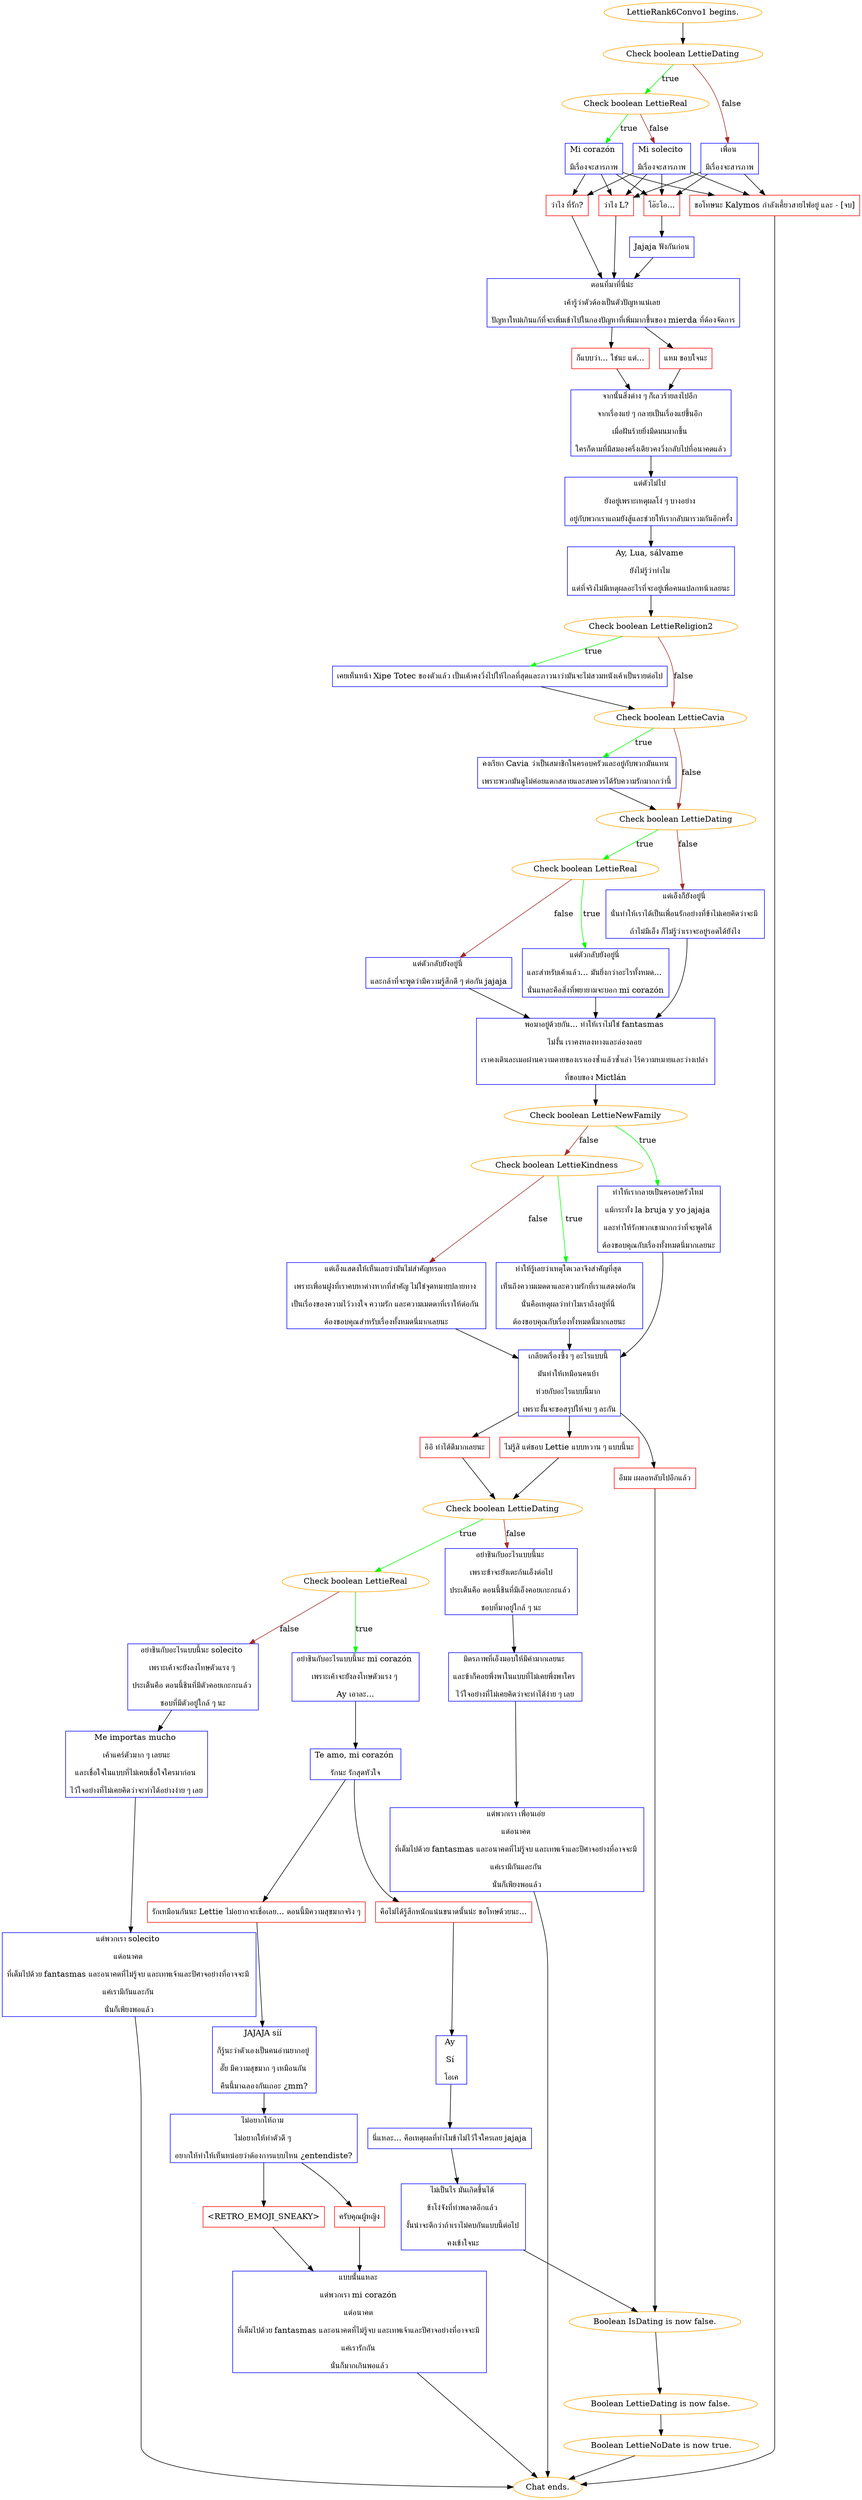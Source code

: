 digraph {
	"LettieRank6Convo1 begins." [color=orange];
		"LettieRank6Convo1 begins." -> j2452349781;
	j2452349781 [label="Check boolean LettieDating",color=orange];
		j2452349781 -> j2676259319 [label=true,color=green];
		j2452349781 -> j655046053 [label=false,color=brown];
	j2676259319 [label="Check boolean LettieReal",color=orange];
		j2676259319 -> j168403779 [label=true,color=green];
		j2676259319 -> j2893065126 [label=false,color=brown];
	j655046053 [label="เพื่อน 
มีเรื่องจะสารภาพ",shape=box,color=blue];
		j655046053 -> j3914093284;
		j655046053 -> j1347807962;
		j655046053 -> j3918003857;
	j168403779 [label="Mi corazón 
มีเรื่องจะสารภาพ",shape=box,color=blue];
		j168403779 -> j151702232;
		j168403779 -> j3914093284;
		j168403779 -> j1347807962;
		j168403779 -> j3918003857;
	j2893065126 [label="Mi solecito 
มีเรื่องจะสารภาพ",shape=box,color=blue];
		j2893065126 -> j151702232;
		j2893065126 -> j3914093284;
		j2893065126 -> j1347807962;
		j2893065126 -> j3918003857;
	j3914093284 [label="ว่าไง L?",shape=box,color=red];
		j3914093284 -> j2570048272;
	j1347807962 [label="โอ๊ะโอ...",shape=box,color=red];
		j1347807962 -> j3537730757;
	j3918003857 [label="ขอโทษนะ Kalymos กำลังเคี้ยวสายไฟอยู่ และ - [จบ]",shape=box,color=red];
		j3918003857 -> "Chat ends.";
	j151702232 [label="ว่าไง ที่รัก?",shape=box,color=red];
		j151702232 -> j2570048272;
	j2570048272 [label="ตอนที่มาที่นี่น่ะ 
เค้ารู้ว่าตัวต้องเป็นตัวปัญหาแน่เลย 
ปัญหาใหม่เกินแก้ที่จะเพิ่มเข้าไปในกองปัญหาที่เพิ่มมากขึ้นของ mierda ที่ต้องจัดการ",shape=box,color=blue];
		j2570048272 -> j1628573392;
		j2570048272 -> j388194578;
	j3537730757 [label="Jajaja ฟังกันก่อน",shape=box,color=blue];
		j3537730757 -> j2570048272;
	"Chat ends." [color=orange];
	j1628573392 [label="แหม ขอบใจนะ",shape=box,color=red];
		j1628573392 -> j4149591375;
	j388194578 [label="ก็แบบว่า... ใช่นะ แต่...",shape=box,color=red];
		j388194578 -> j4149591375;
	j4149591375 [label="จากนั้นสิ่งต่าง ๆ ก็เลวร้ายลงไปอีก 
จากเรื่องแย่ ๆ กลายเป็นเรื่องแย่ขึ้นอีก 
เมื่อฝันร้ายยิ่งมืดมนมากขึ้น 
ใครก็ตามที่มีสมองครึ่งเดียวคงวิ่งกลับไปที่อนาคตแล้ว",shape=box,color=blue];
		j4149591375 -> j420806123;
	j420806123 [label="แต่ตัวไม่ไป 
ยังอยู่เพราะเหตุผลโง่ ๆ บางอย่าง 
อยู่กับพวกเราแถมยังสู้และช่วยให้เรากลับมารวมกันอีกครั้ง",shape=box,color=blue];
		j420806123 -> j2608933746;
	j2608933746 [label="Ay, Lua, sálvame 
ยังไม่รู้ว่าทำไม 
แต่ที่จริงไม่มีเหตุผลอะไรที่จะอยู่เพื่อคนแปลกหน้าเลยนะ",shape=box,color=blue];
		j2608933746 -> j1387050652;
	j1387050652 [label="Check boolean LettieReligion2",color=orange];
		j1387050652 -> j2834627095 [label=true,color=green];
		j1387050652 -> j1551587699 [label=false,color=brown];
	j2834627095 [label="เคยเห็นหน้า Xipe Totec ของตัวแล้ว เป็นเค้าคงวิ่งไปให้ไกลที่สุดและภาวนาว่ามันจะไม่สวมหนังเค้าเป็นรายต่อไป",shape=box,color=blue];
		j2834627095 -> j1551587699;
	j1551587699 [label="Check boolean LettieCavia",color=orange];
		j1551587699 -> j297464990 [label=true,color=green];
		j1551587699 -> j466073509 [label=false,color=brown];
	j297464990 [label="คงเรียก Cavia ว่าเป็นสมาชิกในครอบครัวและอยู่กับพวกมันแทน 
เพราะพวกมันดูไม่ค่อยแตกสลายและสมควรได้รับความรักมากกว่านี้",shape=box,color=blue];
		j297464990 -> j466073509;
	j466073509 [label="Check boolean LettieDating",color=orange];
		j466073509 -> j4125224585 [label=true,color=green];
		j466073509 -> j3455007377 [label=false,color=brown];
	j4125224585 [label="Check boolean LettieReal",color=orange];
		j4125224585 -> j788314926 [label=true,color=green];
		j4125224585 -> j3547167369 [label=false,color=brown];
	j3455007377 [label="แต่เอ็งก็ยังอยู่นี่ 
นั่นทำให้เราได้เป็นเพื่อนรักอย่างที่ข้าไม่เคยคิดว่าจะมี 
ถ้าไม่มีเอ็ง ก็ไม่รู้ว่าเราจะอยู่รอดได้ยังไง",shape=box,color=blue];
		j3455007377 -> j2094152163;
	j788314926 [label="แต่ตัวกลับยังอยู่นี่ 
และสำหรับเค้าแล้ว... มันยิ่งกว่าอะไรทั้งหมด... 
นั่นแหละคือสิ่งที่พยายามจะบอก mi corazón",shape=box,color=blue];
		j788314926 -> j2094152163;
	j3547167369 [label="แต่ตัวกลับยังอยู่นี่ 
และกล้าที่จะพูดว่ามีความรู้สึกดี ๆ ต่อกัน jajaja",shape=box,color=blue];
		j3547167369 -> j2094152163;
	j2094152163 [label="พอมาอยู่ด้วยกัน... ทำให้เราไม่ใช่ fantasmas 
ไม่งั้น เราคงหลงทางและล่องลอย 
เราคงเดินละเมอผ่านความตายของเราเองซ้ำแล้วซ้ำเล่า ไร้ความหมายและว่างเปล่า 
ที่ขอบของ Mictlán",shape=box,color=blue];
		j2094152163 -> j1595476292;
	j1595476292 [label="Check boolean LettieNewFamily",color=orange];
		j1595476292 -> j177156002 [label=true,color=green];
		j1595476292 -> j3009833502 [label=false,color=brown];
	j177156002 [label="ทำให้เรากลายเป็นครอบครัวใหม่ 
แม้กระทั่ง la bruja y yo jajaja 
และทำให้รักพวกเขามากกว่าที่จะพูดได้ 
ต้องขอบคุณกับเรื่องทั้งหมดนี่มากเลยนะ",shape=box,color=blue];
		j177156002 -> j898418868;
	j3009833502 [label="Check boolean LettieKindness",color=orange];
		j3009833502 -> j658509021 [label=true,color=green];
		j3009833502 -> j3564798135 [label=false,color=brown];
	j898418868 [label="เกลียดเรื่องซึ้ง ๆ อะไรแบบนี้ 
มันทำให้เหมือนคนบ้า 
ห่วยกับอะไรแบบนี้มาก 
เพราะงั้นจะขอสรุปให้จบ ๆ ละกัน",shape=box,color=blue];
		j898418868 -> j2056015066;
		j898418868 -> j2187173983;
		j898418868 -> j2351156390;
	j658509021 [label="ทำให้รู้เลยว่าเหตุใดเวลาจึงสำคัญที่สุด 
เห็นถึงความเมตตาและความรักที่เราแสดงต่อกัน 
นั่นคือเหตุผลว่าทำไมเราถึงอยู่ที่นี่ 
ต้องขอบคุณกับเรื่องทั้งหมดนี่มากเลยนะ",shape=box,color=blue];
		j658509021 -> j898418868;
	j3564798135 [label="แต่เอ็งแสดงให้เห็นเลยว่ามันไม่สำคัญหรอก 
เพราะเพื่อนฝูงที่เราคบหาต่างหากที่สำคัญ ไม่ใช่จุดหมายปลายทาง 
เป็นเรื่องของความไว้วางใจ ความรัก และความเมตตาที่เราให้ต่อกัน 
ต้องขอบคุณสำหรับเรื่องทั้งหมดนี่มากเลยนะ",shape=box,color=blue];
		j3564798135 -> j898418868;
	j2056015066 [label="อิอิ ทำได้ดีมากเลยนะ",shape=box,color=red];
		j2056015066 -> j407131291;
	j2187173983 [label="ไม่รู้สิ แต่ชอบ Lettie แบบหวาน ๆ แบบนี้นะ",shape=box,color=red];
		j2187173983 -> j407131291;
	j2351156390 [label="อืมม เผลอหลับไปอีกแล้ว",shape=box,color=red];
		j2351156390 -> j3606744485;
	j407131291 [label="Check boolean LettieDating",color=orange];
		j407131291 -> j2969545787 [label=true,color=green];
		j407131291 -> j1734842884 [label=false,color=brown];
	j3606744485 [label="Boolean IsDating is now false.",color=orange];
		j3606744485 -> j2226684218;
	j2969545787 [label="Check boolean LettieReal",color=orange];
		j2969545787 -> j156033722 [label=true,color=green];
		j2969545787 -> j1151798898 [label=false,color=brown];
	j1734842884 [label="อย่าชินกับอะไรแบบนี้นะ 
เพราะข้าจะยังเตะก้นเอ็งต่อไป
ประเด็นคือ ตอนนี้ชินที่มีเอ็งคอยเกะกะแล้ว 
ชอบที่มาอยู่ใกล้ ๆ นะ",shape=box,color=blue];
		j1734842884 -> j2369072380;
	j2226684218 [label="Boolean LettieDating is now false.",color=orange];
		j2226684218 -> j2703113057;
	j156033722 [label="อย่าชินกับอะไรแบบนี้นะ mi corazón 
เพราะเค้าจะยังลงโทษตัวแรง ๆ 
Ay เอาละ...",shape=box,color=blue];
		j156033722 -> j509093960;
	j1151798898 [label="อย่าชินกับอะไรแบบนี้นะ solecito 
เพราะเค้าจะยังลงโทษตัวแรง ๆ 
ประเด็นคือ ตอนนี้ชินที่มีตัวคอยเกะกะแล้ว 
ชอบที่มีตัวอยู่ใกล้ ๆ นะ",shape=box,color=blue];
		j1151798898 -> j1579122417;
	j2369072380 [label="มิตรภาพที่เอ็งมอบให้มีค่ามากเลยนะ 
และข้าก็คอยพึ่งพาในแบบที่ไม่เคยพึ่งพาใคร 
ไว้ใจอย่างที่ไม่เคยคิดว่าจะทำได้ง่าย ๆ เลย",shape=box,color=blue];
		j2369072380 -> j1272264650;
	j2703113057 [label="Boolean LettieNoDate is now true.",color=orange];
		j2703113057 -> "Chat ends.";
	j509093960 [label="Te amo, mi corazón 
รักนะ รักสุดหัวใจ",shape=box,color=blue];
		j509093960 -> j3957952680;
		j509093960 -> j2058510900;
	j1579122417 [label="Me importas mucho 
เค้าแคร์ตัวมาก ๆ เลยนะ
และเชื่อใจในแบบที่ไม่เคยเชื่อใจใครมาก่อน 
ไว้ใจอย่างที่ไม่เคยคิดว่าจะทำได้อย่างง่าย ๆ เลย",shape=box,color=blue];
		j1579122417 -> j822521127;
	j1272264650 [label="แด่พวกเรา เพื่อนเอ๋ย 
แด่อนาคต 
ที่เต็มไปด้วย fantasmas และอนาคตที่ไม่รู้จบ และเทพเจ้าและปีศาจอย่างที่อาจจะมี 
แค่เรามีกันและกัน 
นั่นก็เพียงพอแล้ว",shape=box,color=blue];
		j1272264650 -> "Chat ends.";
	j3957952680 [label="คือไม่ได้รู้สึกหนักแน่นขนาดนั้นน่ะ ขอโทษด้วยนะ...",shape=box,color=red];
		j3957952680 -> j636548721;
	j2058510900 [label="รักเหมือนกันนะ Lettie ไม่อยากจะเชื่อเลย... ตอนนี้มีความสุขมากจริง ๆ",shape=box,color=red];
		j2058510900 -> j3112134431;
	j822521127 [label="แด่พวกเรา solecito 
แด่อนาคต 
ที่เต็มไปด้วย fantasmas และอนาคตที่ไม่รู้จบ และเทพเจ้าและปีศาจอย่างที่อาจจะมี 
แค่เรามีกันและกัน 
นั่นก็เพียงพอแล้ว",shape=box,color=blue];
		j822521127 -> "Chat ends.";
	j636548721 [label="Ay 
Sí 
โอเค",shape=box,color=blue];
		j636548721 -> j3745277309;
	j3112134431 [label="JAJAJA síí 
ก็รู้นะว่าตัวเองเป็นคนอ่านยากอยู่ 
อั๊ย มีความสุขมาก ๆ เหมือนกัน 
คืนนี้มาฉลองกันเถอะ ¿mm?",shape=box,color=blue];
		j3112134431 -> j2951765158;
	j3745277309 [label="นี่แหละ... คือเหตุผลที่ทำไมข้าไม่ไว้ใจใครเลย jajaja",shape=box,color=blue];
		j3745277309 -> j1730628403;
	j2951765158 [label="ไม่อยากให้ถาม 
ไม่อยากให้ทำตัวดี ๆ 
อยากให้ทำให้เห็นหน่อยว่าต้องการแบบไหน ¿entendiste?",shape=box,color=blue];
		j2951765158 -> j858278572;
		j2951765158 -> j1988601337;
	j1730628403 [label="ไม่เป็นไร มันเกิดขึ้นได้ 
ข้าโง่จังที่ทำพลาดอีกแล้ว 
งั้นน่าจะดีกว่าถ้าเราไม่คบกันแบบนี้ต่อไป 
คงเข้าใจนะ",shape=box,color=blue];
		j1730628403 -> j3606744485;
	j858278572 [label="ครับคุณผู้หญิง",shape=box,color=red];
		j858278572 -> j565802637;
	j1988601337 [label="<RETRO_EMOJI_SNEAKY>",shape=box,color=red];
		j1988601337 -> j565802637;
	j565802637 [label="แบบนั้นแหละ 
แด่พวกเรา mi corazón 
แด่อนาคต 
ที่เต็มไปด้วย fantasmas และอนาคตที่ไม่รู้จบ และเทพเจ้าและปีศาจอย่างที่อาจจะมี 
แค่เรารักกัน 
นั่นก็มากเกินพอแล้ว",shape=box,color=blue];
		j565802637 -> "Chat ends.";
}